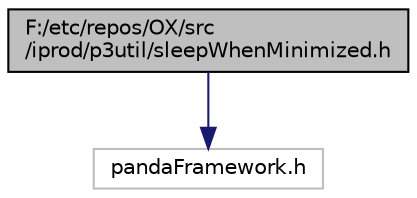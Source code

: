 digraph "F:/etc/repos/OX/src/iprod/p3util/sleepWhenMinimized.h"
{
  edge [fontname="Helvetica",fontsize="10",labelfontname="Helvetica",labelfontsize="10"];
  node [fontname="Helvetica",fontsize="10",shape=record];
  Node1 [label="F:/etc/repos/OX/src\l/iprod/p3util/sleepWhenMinimized.h",height=0.2,width=0.4,color="black", fillcolor="grey75", style="filled" fontcolor="black"];
  Node1 -> Node2 [color="midnightblue",fontsize="10",style="solid",fontname="Helvetica"];
  Node2 [label="pandaFramework.h",height=0.2,width=0.4,color="grey75", fillcolor="white", style="filled"];
}
